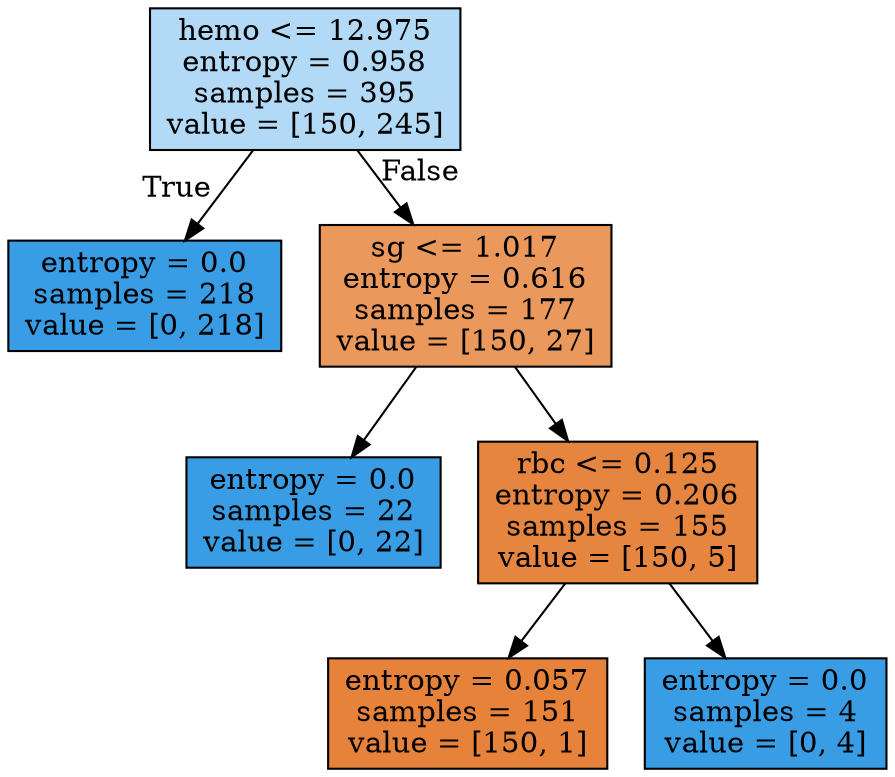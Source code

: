 digraph Tree {
node [shape=box, style="filled", color="black"] ;
0 [label="hemo <= 12.975\nentropy = 0.958\nsamples = 395\nvalue = [150, 245]", fillcolor="#399de563"] ;
1 [label="entropy = 0.0\nsamples = 218\nvalue = [0, 218]", fillcolor="#399de5ff"] ;
0 -> 1 [labeldistance=2.5, labelangle=45, headlabel="True"] ;
2 [label="sg <= 1.017\nentropy = 0.616\nsamples = 177\nvalue = [150, 27]", fillcolor="#e58139d1"] ;
0 -> 2 [labeldistance=2.5, labelangle=-45, headlabel="False"] ;
3 [label="entropy = 0.0\nsamples = 22\nvalue = [0, 22]", fillcolor="#399de5ff"] ;
2 -> 3 ;
4 [label="rbc <= 0.125\nentropy = 0.206\nsamples = 155\nvalue = [150, 5]", fillcolor="#e58139f6"] ;
2 -> 4 ;
5 [label="entropy = 0.057\nsamples = 151\nvalue = [150, 1]", fillcolor="#e58139fd"] ;
4 -> 5 ;
6 [label="entropy = 0.0\nsamples = 4\nvalue = [0, 4]", fillcolor="#399de5ff"] ;
4 -> 6 ;
}